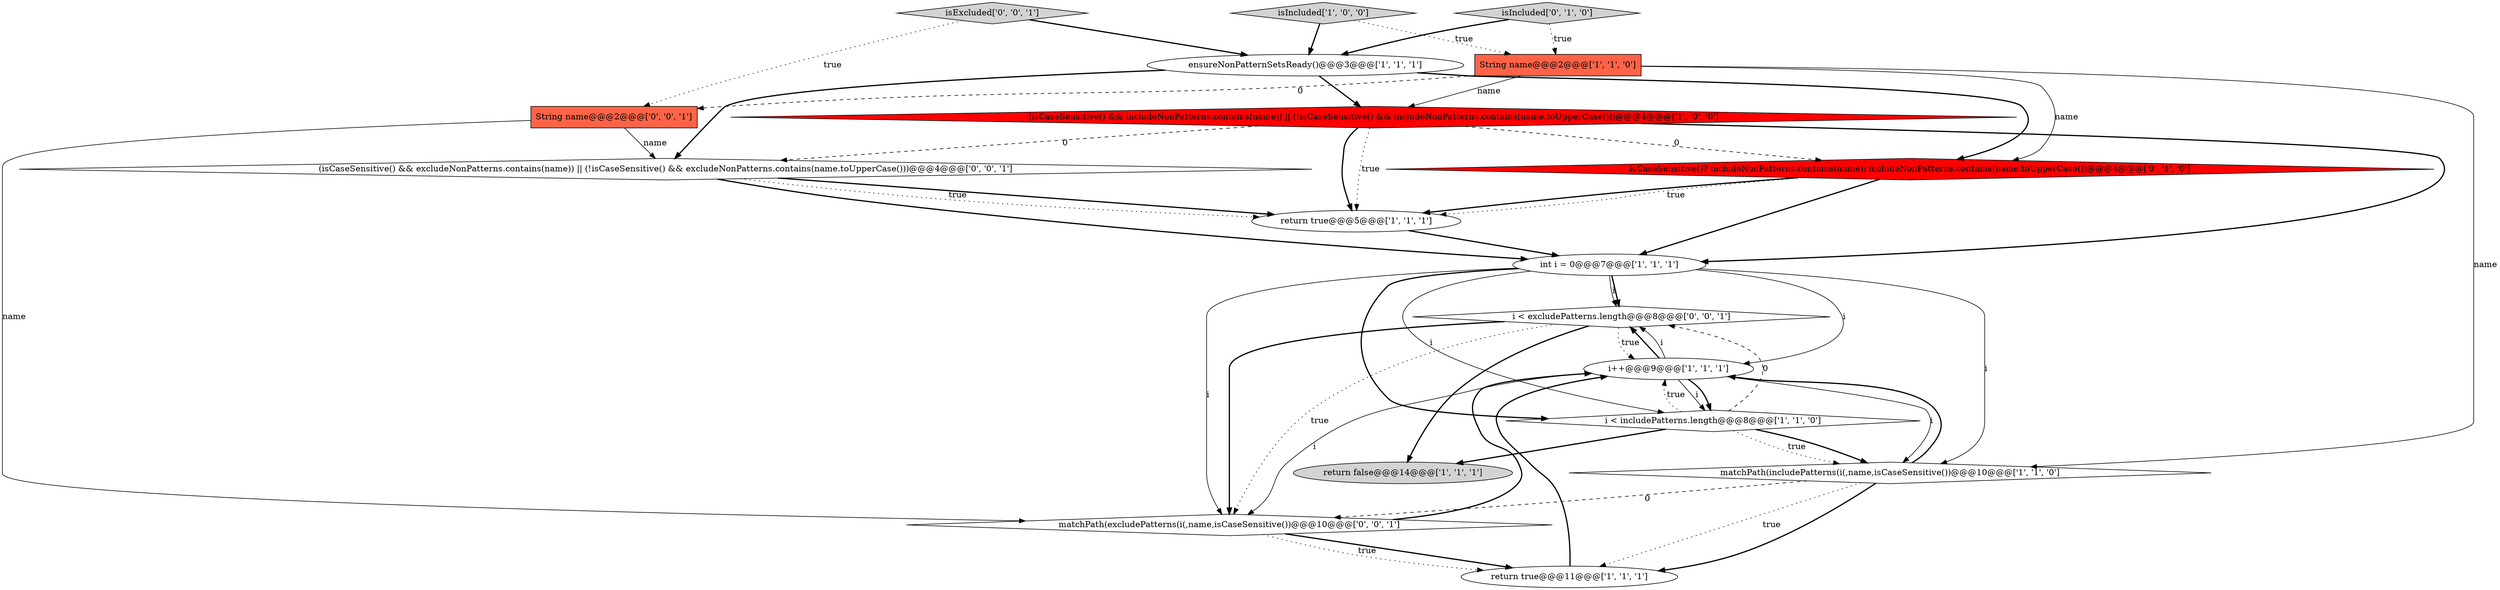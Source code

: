 digraph {
12 [style = filled, label = "isIncluded['0', '1', '0']", fillcolor = lightgray, shape = diamond image = "AAA0AAABBB2BBB"];
11 [style = filled, label = "isCaseSensitive()? includeNonPatterns.contains(name): includeNonPatterns.contains(name.toUpperCase())@@@4@@@['0', '1', '0']", fillcolor = red, shape = diamond image = "AAA1AAABBB2BBB"];
9 [style = filled, label = "String name@@@2@@@['1', '1', '0']", fillcolor = tomato, shape = box image = "AAA0AAABBB1BBB"];
14 [style = filled, label = "i < excludePatterns.length@@@8@@@['0', '0', '1']", fillcolor = white, shape = diamond image = "AAA0AAABBB3BBB"];
16 [style = filled, label = "(isCaseSensitive() && excludeNonPatterns.contains(name)) || (!isCaseSensitive() && excludeNonPatterns.contains(name.toUpperCase()))@@@4@@@['0', '0', '1']", fillcolor = white, shape = diamond image = "AAA0AAABBB3BBB"];
13 [style = filled, label = "String name@@@2@@@['0', '0', '1']", fillcolor = tomato, shape = box image = "AAA0AAABBB3BBB"];
10 [style = filled, label = "return false@@@14@@@['1', '1', '1']", fillcolor = lightgray, shape = ellipse image = "AAA0AAABBB1BBB"];
2 [style = filled, label = "isIncluded['1', '0', '0']", fillcolor = lightgray, shape = diamond image = "AAA0AAABBB1BBB"];
1 [style = filled, label = "matchPath(includePatterns(i(,name,isCaseSensitive())@@@10@@@['1', '1', '0']", fillcolor = white, shape = diamond image = "AAA0AAABBB1BBB"];
7 [style = filled, label = "ensureNonPatternSetsReady()@@@3@@@['1', '1', '1']", fillcolor = white, shape = ellipse image = "AAA0AAABBB1BBB"];
5 [style = filled, label = "return true@@@11@@@['1', '1', '1']", fillcolor = white, shape = ellipse image = "AAA0AAABBB1BBB"];
0 [style = filled, label = "int i = 0@@@7@@@['1', '1', '1']", fillcolor = white, shape = ellipse image = "AAA0AAABBB1BBB"];
15 [style = filled, label = "isExcluded['0', '0', '1']", fillcolor = lightgray, shape = diamond image = "AAA0AAABBB3BBB"];
6 [style = filled, label = "i++@@@9@@@['1', '1', '1']", fillcolor = white, shape = ellipse image = "AAA0AAABBB1BBB"];
17 [style = filled, label = "matchPath(excludePatterns(i(,name,isCaseSensitive())@@@10@@@['0', '0', '1']", fillcolor = white, shape = diamond image = "AAA0AAABBB3BBB"];
4 [style = filled, label = "(isCaseSensitive() && includeNonPatterns.contains(name)) || (!isCaseSensitive() && includeNonPatterns.contains(name.toUpperCase()))@@@4@@@['1', '0', '0']", fillcolor = red, shape = diamond image = "AAA1AAABBB1BBB"];
8 [style = filled, label = "i < includePatterns.length@@@8@@@['1', '1', '0']", fillcolor = white, shape = diamond image = "AAA0AAABBB1BBB"];
3 [style = filled, label = "return true@@@5@@@['1', '1', '1']", fillcolor = white, shape = ellipse image = "AAA0AAABBB1BBB"];
6->1 [style = solid, label="i"];
1->5 [style = bold, label=""];
16->3 [style = bold, label=""];
4->3 [style = bold, label=""];
8->10 [style = bold, label=""];
17->5 [style = bold, label=""];
16->0 [style = bold, label=""];
7->11 [style = bold, label=""];
4->16 [style = dashed, label="0"];
15->7 [style = bold, label=""];
17->6 [style = bold, label=""];
0->1 [style = solid, label="i"];
9->11 [style = solid, label="name"];
14->10 [style = bold, label=""];
14->17 [style = bold, label=""];
7->4 [style = bold, label=""];
8->14 [style = dashed, label="0"];
16->3 [style = dotted, label="true"];
6->8 [style = solid, label="i"];
12->7 [style = bold, label=""];
3->0 [style = bold, label=""];
4->0 [style = bold, label=""];
15->13 [style = dotted, label="true"];
6->14 [style = bold, label=""];
8->1 [style = bold, label=""];
0->17 [style = solid, label="i"];
8->1 [style = dotted, label="true"];
14->17 [style = dotted, label="true"];
0->14 [style = solid, label="i"];
0->14 [style = bold, label=""];
11->0 [style = bold, label=""];
1->6 [style = bold, label=""];
4->3 [style = dotted, label="true"];
1->17 [style = dashed, label="0"];
8->6 [style = dotted, label="true"];
5->6 [style = bold, label=""];
2->9 [style = dotted, label="true"];
13->17 [style = solid, label="name"];
6->17 [style = solid, label="i"];
11->3 [style = bold, label=""];
6->8 [style = bold, label=""];
7->16 [style = bold, label=""];
0->8 [style = bold, label=""];
0->8 [style = solid, label="i"];
9->13 [style = dashed, label="0"];
9->4 [style = solid, label="name"];
13->16 [style = solid, label="name"];
2->7 [style = bold, label=""];
4->11 [style = dashed, label="0"];
9->1 [style = solid, label="name"];
11->3 [style = dotted, label="true"];
1->5 [style = dotted, label="true"];
0->6 [style = solid, label="i"];
6->14 [style = solid, label="i"];
12->9 [style = dotted, label="true"];
17->5 [style = dotted, label="true"];
14->6 [style = dotted, label="true"];
}
